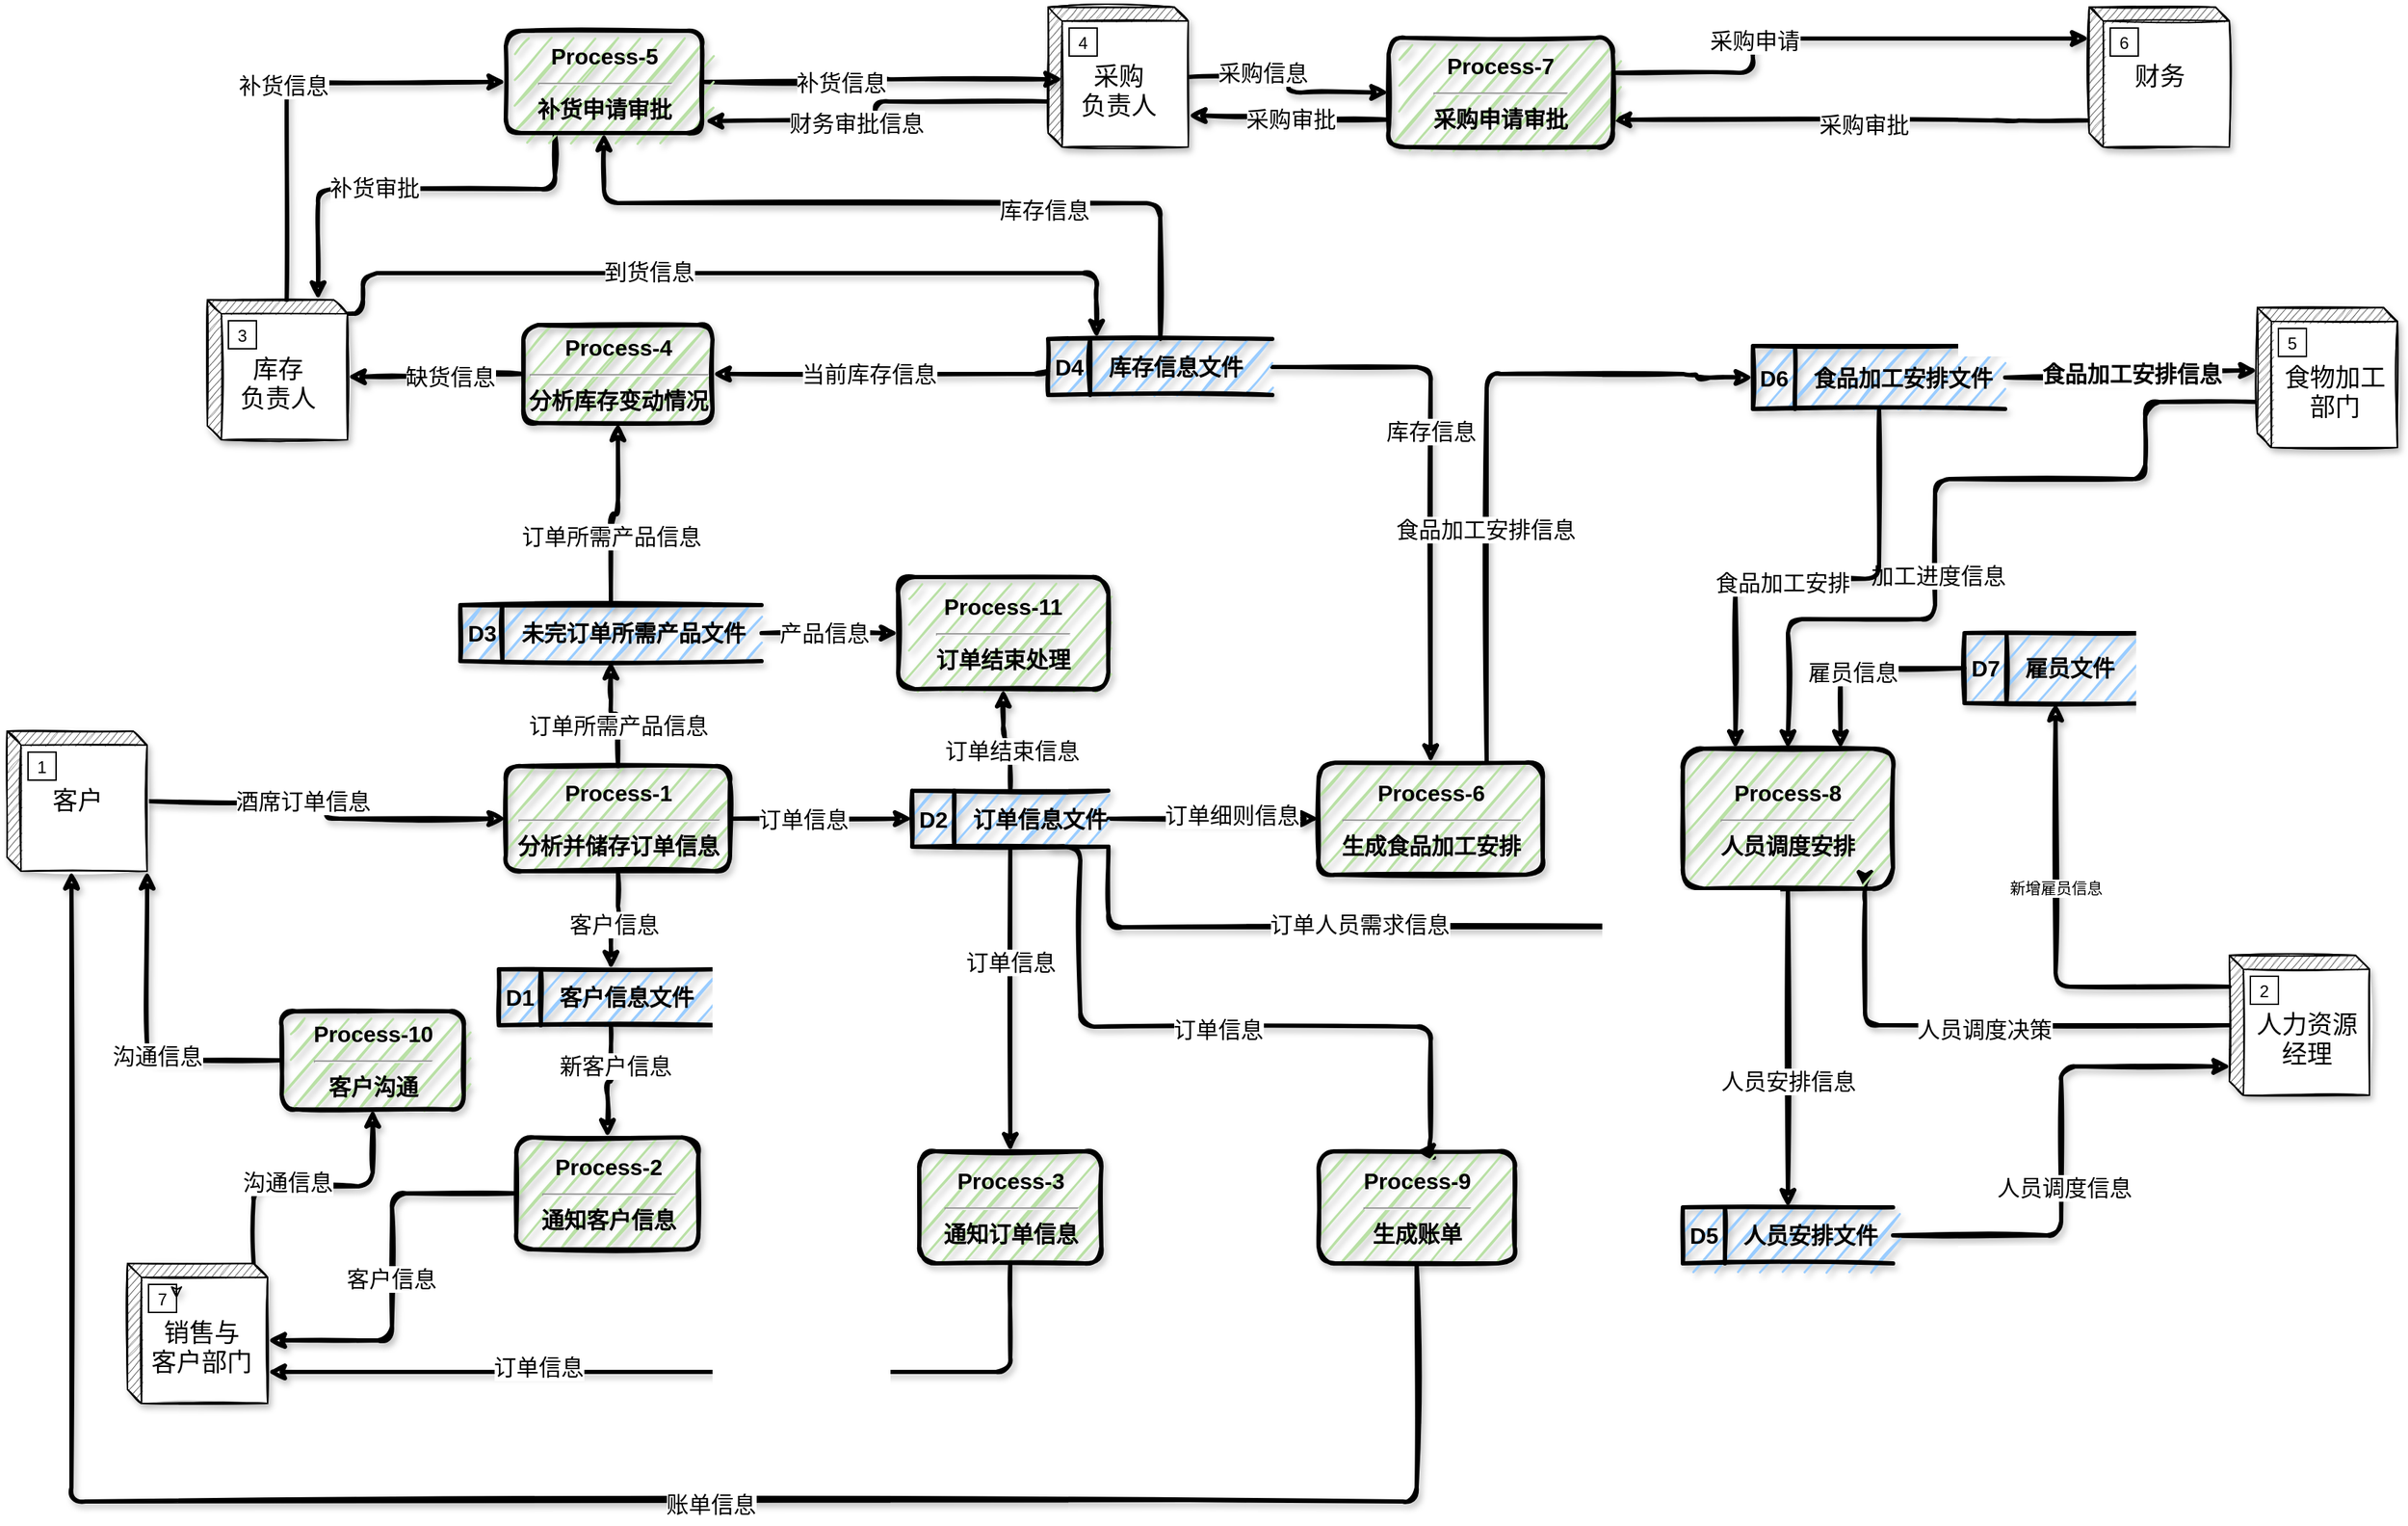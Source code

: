 <mxfile version="14.5.8" type="github">
  <diagram id="C5RBs43oDa-KdzZeNtuy" name="Page-1">
    <mxGraphModel dx="2241" dy="1952" grid="1" gridSize="10" guides="1" tooltips="1" connect="1" arrows="1" fold="1" page="1" pageScale="1" pageWidth="827" pageHeight="1169" math="0" shadow="0">
      <root>
        <mxCell id="WIyWlLk6GJQsqaUBKTNV-0" />
        <mxCell id="WIyWlLk6GJQsqaUBKTNV-1" parent="WIyWlLk6GJQsqaUBKTNV-0" />
        <mxCell id="mS8Wi9VP1vNNWBXcDTI1-18" style="edgeStyle=orthogonalEdgeStyle;rounded=1;orthogonalLoop=1;jettySize=auto;html=1;entryX=0;entryY=0.5;entryDx=0;entryDy=0;sketch=1;shadow=1;strokeWidth=3;" parent="WIyWlLk6GJQsqaUBKTNV-1" source="mS8Wi9VP1vNNWBXcDTI1-2" target="mS8Wi9VP1vNNWBXcDTI1-17" edge="1">
          <mxGeometry relative="1" as="geometry" />
        </mxCell>
        <mxCell id="mS8Wi9VP1vNNWBXcDTI1-19" value="&lt;font style=&quot;font-size: 16px&quot;&gt;酒席订单信息&lt;/font&gt;" style="edgeLabel;html=1;align=center;verticalAlign=middle;resizable=0;points=[];" parent="mS8Wi9VP1vNNWBXcDTI1-18" vertex="1" connectable="0">
          <mxGeometry x="-0.26" y="-1" relative="1" as="geometry">
            <mxPoint x="11" y="-1" as="offset" />
          </mxGeometry>
        </mxCell>
        <mxCell id="mS8Wi9VP1vNNWBXcDTI1-2" value="&lt;p&gt;&lt;span style=&quot;font-size: 18px ; font-family: &amp;#34;comic sans ms&amp;#34;&quot;&gt;客户&lt;/span&gt;&lt;br&gt;&lt;/p&gt;" style="html=1;dashed=0;whitespace=wrap;shape=mxgraph.dfd.externalEntity;sketch=1;shadow=1;" parent="WIyWlLk6GJQsqaUBKTNV-1" vertex="1">
          <mxGeometry x="-156" y="30" width="100" height="100" as="geometry" />
        </mxCell>
        <mxCell id="mS8Wi9VP1vNNWBXcDTI1-3" value="1" style="autosize=1;part=1;resizable=0;strokeColor=inherit;fillColor=inherit;gradientColor=inherit;" parent="mS8Wi9VP1vNNWBXcDTI1-2" vertex="1">
          <mxGeometry width="20" height="20" relative="1" as="geometry">
            <mxPoint x="15" y="15" as="offset" />
          </mxGeometry>
        </mxCell>
        <mxCell id="mS8Wi9VP1vNNWBXcDTI1-56" style="edgeStyle=orthogonalEdgeStyle;sketch=1;orthogonalLoop=1;jettySize=auto;html=1;entryX=0;entryY=0.5;entryDx=0;entryDy=0;shadow=1;strokeWidth=3;exitX=0.566;exitY=0.006;exitDx=0;exitDy=0;exitPerimeter=0;" parent="WIyWlLk6GJQsqaUBKTNV-1" source="mS8Wi9VP1vNNWBXcDTI1-4" target="mS8Wi9VP1vNNWBXcDTI1-55" edge="1">
          <mxGeometry relative="1" as="geometry" />
        </mxCell>
        <mxCell id="mS8Wi9VP1vNNWBXcDTI1-57" value="&lt;font style=&quot;font-size: 16px&quot;&gt;补货信息&lt;/font&gt;" style="edgeLabel;html=1;align=center;verticalAlign=middle;resizable=0;points=[];" parent="mS8Wi9VP1vNNWBXcDTI1-56" vertex="1" connectable="0">
          <mxGeometry x="-0.014" y="3" relative="1" as="geometry">
            <mxPoint as="offset" />
          </mxGeometry>
        </mxCell>
        <mxCell id="isjdMUyRD_bba-vVG2om-22" style="edgeStyle=orthogonalEdgeStyle;sketch=1;orthogonalLoop=1;jettySize=auto;html=1;exitX=0;exitY=0;exitDx=100;exitDy=10;exitPerimeter=0;entryX=0.216;entryY=-0.016;entryDx=0;entryDy=0;entryPerimeter=0;shadow=1;strokeWidth=3;" edge="1" parent="WIyWlLk6GJQsqaUBKTNV-1" source="mS8Wi9VP1vNNWBXcDTI1-4" target="mS8Wi9VP1vNNWBXcDTI1-48">
          <mxGeometry relative="1" as="geometry">
            <Array as="points">
              <mxPoint x="98" y="-297" />
              <mxPoint x="622" y="-297" />
            </Array>
          </mxGeometry>
        </mxCell>
        <mxCell id="isjdMUyRD_bba-vVG2om-23" value="&lt;font style=&quot;font-size: 16px&quot;&gt;到货信息&lt;/font&gt;" style="edgeLabel;html=1;align=center;verticalAlign=middle;resizable=0;points=[];" vertex="1" connectable="0" parent="isjdMUyRD_bba-vVG2om-22">
          <mxGeometry x="-0.202" y="1" relative="1" as="geometry">
            <mxPoint as="offset" />
          </mxGeometry>
        </mxCell>
        <mxCell id="mS8Wi9VP1vNNWBXcDTI1-4" value="&lt;font style=&quot;font-size: 18px&quot;&gt;&lt;br&gt;库存&lt;br&gt;负责人&lt;/font&gt;" style="html=1;dashed=0;whitespace=wrap;shape=mxgraph.dfd.externalEntity;sketch=1;shadow=1;" parent="WIyWlLk6GJQsqaUBKTNV-1" vertex="1">
          <mxGeometry x="-13" y="-278" width="100" height="100" as="geometry" />
        </mxCell>
        <mxCell id="mS8Wi9VP1vNNWBXcDTI1-5" value="3" style="autosize=1;part=1;resizable=0;strokeColor=inherit;fillColor=inherit;gradientColor=inherit;" parent="mS8Wi9VP1vNNWBXcDTI1-4" vertex="1">
          <mxGeometry width="20" height="20" relative="1" as="geometry">
            <mxPoint x="15" y="15" as="offset" />
          </mxGeometry>
        </mxCell>
        <mxCell id="isjdMUyRD_bba-vVG2om-8" style="edgeStyle=orthogonalEdgeStyle;sketch=1;orthogonalLoop=1;jettySize=auto;html=1;shadow=1;strokeWidth=3;" edge="1" parent="WIyWlLk6GJQsqaUBKTNV-1" source="mS8Wi9VP1vNNWBXcDTI1-6" target="isjdMUyRD_bba-vVG2om-7">
          <mxGeometry relative="1" as="geometry" />
        </mxCell>
        <mxCell id="isjdMUyRD_bba-vVG2om-9" value="&lt;font style=&quot;font-size: 16px&quot;&gt;采购信息&lt;/font&gt;" style="edgeLabel;html=1;align=center;verticalAlign=middle;resizable=0;points=[];" vertex="1" connectable="0" parent="isjdMUyRD_bba-vVG2om-8">
          <mxGeometry x="-0.318" y="3" relative="1" as="geometry">
            <mxPoint as="offset" />
          </mxGeometry>
        </mxCell>
        <mxCell id="isjdMUyRD_bba-vVG2om-16" style="edgeStyle=orthogonalEdgeStyle;sketch=1;orthogonalLoop=1;jettySize=auto;html=1;exitX=0;exitY=0;exitDx=0;exitDy=67.5;exitPerimeter=0;entryX=1.015;entryY=0.882;entryDx=0;entryDy=0;entryPerimeter=0;shadow=1;strokeWidth=3;" edge="1" parent="WIyWlLk6GJQsqaUBKTNV-1" source="mS8Wi9VP1vNNWBXcDTI1-6" target="mS8Wi9VP1vNNWBXcDTI1-55">
          <mxGeometry relative="1" as="geometry" />
        </mxCell>
        <mxCell id="isjdMUyRD_bba-vVG2om-17" value="&lt;font style=&quot;font-size: 16px&quot;&gt;财务审批信息&lt;/font&gt;" style="edgeLabel;html=1;align=center;verticalAlign=middle;resizable=0;points=[];" vertex="1" connectable="0" parent="isjdMUyRD_bba-vVG2om-16">
          <mxGeometry x="0.336" y="1" relative="1" as="geometry">
            <mxPoint x="21.94" as="offset" />
          </mxGeometry>
        </mxCell>
        <mxCell id="mS8Wi9VP1vNNWBXcDTI1-6" value="&lt;font style=&quot;font-size: 18px&quot;&gt;&lt;br&gt;采购&lt;br&gt;负责人&lt;/font&gt;" style="html=1;dashed=0;whitespace=wrap;shape=mxgraph.dfd.externalEntity;sketch=1;shadow=1;" parent="WIyWlLk6GJQsqaUBKTNV-1" vertex="1">
          <mxGeometry x="587" y="-487" width="100" height="100" as="geometry" />
        </mxCell>
        <mxCell id="mS8Wi9VP1vNNWBXcDTI1-7" value="4" style="autosize=1;part=1;resizable=0;strokeColor=inherit;fillColor=inherit;gradientColor=inherit;" parent="mS8Wi9VP1vNNWBXcDTI1-6" vertex="1">
          <mxGeometry width="20" height="20" relative="1" as="geometry">
            <mxPoint x="15" y="15" as="offset" />
          </mxGeometry>
        </mxCell>
        <mxCell id="isjdMUyRD_bba-vVG2om-62" style="edgeStyle=orthogonalEdgeStyle;sketch=1;orthogonalLoop=1;jettySize=auto;html=1;exitX=0;exitY=0;exitDx=0;exitDy=67.5;exitPerimeter=0;shadow=1;strokeWidth=3;entryX=0.5;entryY=0;entryDx=0;entryDy=0;" edge="1" parent="WIyWlLk6GJQsqaUBKTNV-1" source="mS8Wi9VP1vNNWBXcDTI1-8" target="isjdMUyRD_bba-vVG2om-25">
          <mxGeometry relative="1" as="geometry">
            <mxPoint x="1360" y="-140" as="targetPoint" />
            <Array as="points">
              <mxPoint x="1370" y="-205" />
              <mxPoint x="1370" y="-150" />
              <mxPoint x="1220" y="-150" />
              <mxPoint x="1220" y="-50" />
              <mxPoint x="1115" y="-50" />
            </Array>
          </mxGeometry>
        </mxCell>
        <mxCell id="isjdMUyRD_bba-vVG2om-63" value="&lt;font style=&quot;font-size: 16px&quot;&gt;加工进度信息&lt;/font&gt;" style="edgeLabel;html=1;align=center;verticalAlign=middle;resizable=0;points=[];" vertex="1" connectable="0" parent="isjdMUyRD_bba-vVG2om-62">
          <mxGeometry x="0.219" y="2" relative="1" as="geometry">
            <mxPoint y="-1" as="offset" />
          </mxGeometry>
        </mxCell>
        <mxCell id="mS8Wi9VP1vNNWBXcDTI1-8" value="&lt;font style=&quot;font-size: 18px&quot;&gt;&lt;br&gt;&amp;nbsp; 食物加工&lt;br&gt;&amp;nbsp; 部门&lt;/font&gt;" style="html=1;dashed=0;whitespace=wrap;shape=mxgraph.dfd.externalEntity;sketch=1;shadow=1;" parent="WIyWlLk6GJQsqaUBKTNV-1" vertex="1">
          <mxGeometry x="1450" y="-272.5" width="100" height="100" as="geometry" />
        </mxCell>
        <mxCell id="mS8Wi9VP1vNNWBXcDTI1-9" value="5" style="autosize=1;part=1;resizable=0;strokeColor=inherit;fillColor=inherit;gradientColor=inherit;" parent="mS8Wi9VP1vNNWBXcDTI1-8" vertex="1">
          <mxGeometry width="20" height="20" relative="1" as="geometry">
            <mxPoint x="15" y="15" as="offset" />
          </mxGeometry>
        </mxCell>
        <mxCell id="isjdMUyRD_bba-vVG2om-12" style="edgeStyle=orthogonalEdgeStyle;sketch=1;orthogonalLoop=1;jettySize=auto;html=1;entryX=1;entryY=0.75;entryDx=0;entryDy=0;shadow=1;strokeWidth=3;" edge="1" parent="WIyWlLk6GJQsqaUBKTNV-1" source="mS8Wi9VP1vNNWBXcDTI1-10" target="isjdMUyRD_bba-vVG2om-7">
          <mxGeometry relative="1" as="geometry">
            <Array as="points">
              <mxPoint x="1270" y="-406" />
              <mxPoint x="1270" y="-406" />
            </Array>
          </mxGeometry>
        </mxCell>
        <mxCell id="isjdMUyRD_bba-vVG2om-15" value="&lt;font style=&quot;font-size: 16px&quot;&gt;采购审批&lt;/font&gt;" style="edgeLabel;html=1;align=center;verticalAlign=middle;resizable=0;points=[];" vertex="1" connectable="0" parent="isjdMUyRD_bba-vVG2om-12">
          <mxGeometry x="-0.053" y="3" relative="1" as="geometry">
            <mxPoint as="offset" />
          </mxGeometry>
        </mxCell>
        <mxCell id="mS8Wi9VP1vNNWBXcDTI1-10" value="&lt;font style=&quot;font-size: 18px&quot;&gt;财务&lt;/font&gt;" style="html=1;dashed=0;whitespace=wrap;shape=mxgraph.dfd.externalEntity;fontSize=14;shadow=1;sketch=1;" parent="WIyWlLk6GJQsqaUBKTNV-1" vertex="1">
          <mxGeometry x="1330" y="-487" width="100" height="100" as="geometry" />
        </mxCell>
        <mxCell id="mS8Wi9VP1vNNWBXcDTI1-11" value="6" style="autosize=1;part=1;resizable=0;strokeColor=inherit;fillColor=inherit;gradientColor=inherit;" parent="mS8Wi9VP1vNNWBXcDTI1-10" vertex="1">
          <mxGeometry width="20" height="20" relative="1" as="geometry">
            <mxPoint x="15" y="15" as="offset" />
          </mxGeometry>
        </mxCell>
        <mxCell id="isjdMUyRD_bba-vVG2om-30" style="edgeStyle=orthogonalEdgeStyle;sketch=1;orthogonalLoop=1;jettySize=auto;html=1;shadow=1;strokeWidth=3;" edge="1" parent="WIyWlLk6GJQsqaUBKTNV-1" source="mS8Wi9VP1vNNWBXcDTI1-12">
          <mxGeometry relative="1" as="geometry">
            <mxPoint x="1170" y="143" as="targetPoint" />
            <Array as="points">
              <mxPoint x="1170" y="240" />
              <mxPoint x="1170" y="142" />
            </Array>
          </mxGeometry>
        </mxCell>
        <mxCell id="isjdMUyRD_bba-vVG2om-31" value="&lt;font style=&quot;font-size: 16px&quot;&gt;人员调度决策&lt;/font&gt;" style="edgeLabel;html=1;align=center;verticalAlign=middle;resizable=0;points=[];" vertex="1" connectable="0" parent="isjdMUyRD_bba-vVG2om-30">
          <mxGeometry x="-0.017" y="3" relative="1" as="geometry">
            <mxPoint x="1" as="offset" />
          </mxGeometry>
        </mxCell>
        <mxCell id="isjdMUyRD_bba-vVG2om-48" style="edgeStyle=orthogonalEdgeStyle;sketch=1;orthogonalLoop=1;jettySize=auto;html=1;exitX=0;exitY=0;exitDx=0;exitDy=22.5;exitPerimeter=0;entryX=0.5;entryY=1;entryDx=0;entryDy=0;shadow=1;strokeWidth=3;" edge="1" parent="WIyWlLk6GJQsqaUBKTNV-1" source="mS8Wi9VP1vNNWBXcDTI1-12" target="isjdMUyRD_bba-vVG2om-43">
          <mxGeometry relative="1" as="geometry" />
        </mxCell>
        <mxCell id="isjdMUyRD_bba-vVG2om-49" value="新增雇员信息" style="edgeLabel;html=1;align=center;verticalAlign=middle;resizable=0;points=[];" vertex="1" connectable="0" parent="isjdMUyRD_bba-vVG2om-48">
          <mxGeometry x="0.191" relative="1" as="geometry">
            <mxPoint as="offset" />
          </mxGeometry>
        </mxCell>
        <mxCell id="mS8Wi9VP1vNNWBXcDTI1-12" value="&lt;font style=&quot;font-size: 18px&quot;&gt;&lt;br&gt;&amp;nbsp; 人力资源&lt;br&gt;&amp;nbsp; 经理&lt;/font&gt;" style="html=1;dashed=0;whitespace=wrap;shape=mxgraph.dfd.externalEntity;sketch=1;shadow=1;" parent="WIyWlLk6GJQsqaUBKTNV-1" vertex="1">
          <mxGeometry x="1430" y="190" width="100" height="100" as="geometry" />
        </mxCell>
        <mxCell id="mS8Wi9VP1vNNWBXcDTI1-13" value="2" style="autosize=1;part=1;resizable=0;strokeColor=inherit;fillColor=inherit;gradientColor=inherit;" parent="mS8Wi9VP1vNNWBXcDTI1-12" vertex="1">
          <mxGeometry width="20" height="20" relative="1" as="geometry">
            <mxPoint x="15" y="15" as="offset" />
          </mxGeometry>
        </mxCell>
        <mxCell id="isjdMUyRD_bba-vVG2om-56" style="edgeStyle=orthogonalEdgeStyle;sketch=1;orthogonalLoop=1;jettySize=auto;html=1;entryX=0.5;entryY=1;entryDx=0;entryDy=0;shadow=1;strokeWidth=3;exitX=0;exitY=0;exitDx=90;exitDy=0;exitPerimeter=0;" edge="1" parent="WIyWlLk6GJQsqaUBKTNV-1" source="mS8Wi9VP1vNNWBXcDTI1-14" target="isjdMUyRD_bba-vVG2om-55">
          <mxGeometry relative="1" as="geometry" />
        </mxCell>
        <mxCell id="isjdMUyRD_bba-vVG2om-58" value="&lt;font style=&quot;font-size: 16px&quot;&gt;沟通信息&lt;/font&gt;" style="edgeLabel;html=1;align=center;verticalAlign=middle;resizable=0;points=[];" vertex="1" connectable="0" parent="isjdMUyRD_bba-vVG2om-56">
          <mxGeometry x="-0.186" y="3" relative="1" as="geometry">
            <mxPoint x="-1" as="offset" />
          </mxGeometry>
        </mxCell>
        <mxCell id="mS8Wi9VP1vNNWBXcDTI1-14" value="&lt;font style=&quot;font-size: 18px&quot;&gt;&lt;br&gt;&amp;nbsp;销售与&lt;br&gt;&amp;nbsp;客户部门&lt;/font&gt;" style="html=1;dashed=0;whitespace=wrap;shape=mxgraph.dfd.externalEntity;shadow=1;sketch=1;fontSize=14;" parent="WIyWlLk6GJQsqaUBKTNV-1" vertex="1">
          <mxGeometry x="-70" y="410" width="100" height="100" as="geometry" />
        </mxCell>
        <mxCell id="mS8Wi9VP1vNNWBXcDTI1-15" value="7" style="autosize=1;part=1;resizable=0;strokeColor=inherit;fillColor=inherit;gradientColor=inherit;" parent="mS8Wi9VP1vNNWBXcDTI1-14" vertex="1">
          <mxGeometry width="20" height="20" relative="1" as="geometry">
            <mxPoint x="15" y="15" as="offset" />
          </mxGeometry>
        </mxCell>
        <mxCell id="mS8Wi9VP1vNNWBXcDTI1-16" style="edgeStyle=orthogonalEdgeStyle;rounded=0;sketch=1;orthogonalLoop=1;jettySize=auto;html=1;exitX=1;exitY=0.25;exitDx=0;exitDy=0;entryX=1;entryY=0.5;entryDx=0;entryDy=0;shadow=1;fontSize=14;" parent="mS8Wi9VP1vNNWBXcDTI1-14" source="mS8Wi9VP1vNNWBXcDTI1-15" target="mS8Wi9VP1vNNWBXcDTI1-15" edge="1">
          <mxGeometry relative="1" as="geometry" />
        </mxCell>
        <mxCell id="mS8Wi9VP1vNNWBXcDTI1-22" style="edgeStyle=orthogonalEdgeStyle;sketch=1;orthogonalLoop=1;jettySize=auto;html=1;shadow=1;strokeWidth=3;" parent="WIyWlLk6GJQsqaUBKTNV-1" source="mS8Wi9VP1vNNWBXcDTI1-17" target="mS8Wi9VP1vNNWBXcDTI1-21" edge="1">
          <mxGeometry relative="1" as="geometry" />
        </mxCell>
        <mxCell id="mS8Wi9VP1vNNWBXcDTI1-23" value="&lt;font style=&quot;font-size: 16px&quot;&gt;订单信息&lt;/font&gt;" style="edgeLabel;html=1;align=center;verticalAlign=middle;resizable=0;points=[];" parent="mS8Wi9VP1vNNWBXcDTI1-22" vertex="1" connectable="0">
          <mxGeometry x="-0.21" relative="1" as="geometry">
            <mxPoint as="offset" />
          </mxGeometry>
        </mxCell>
        <mxCell id="mS8Wi9VP1vNNWBXcDTI1-25" style="edgeStyle=orthogonalEdgeStyle;sketch=1;orthogonalLoop=1;jettySize=auto;html=1;shadow=1;strokeWidth=3;" parent="WIyWlLk6GJQsqaUBKTNV-1" source="mS8Wi9VP1vNNWBXcDTI1-17" target="mS8Wi9VP1vNNWBXcDTI1-24" edge="1">
          <mxGeometry relative="1" as="geometry" />
        </mxCell>
        <mxCell id="mS8Wi9VP1vNNWBXcDTI1-26" value="&lt;font style=&quot;font-size: 16px&quot;&gt;客户信息&lt;/font&gt;" style="edgeLabel;html=1;align=center;verticalAlign=middle;resizable=0;points=[];" parent="mS8Wi9VP1vNNWBXcDTI1-25" vertex="1" connectable="0">
          <mxGeometry x="0.133" y="2" relative="1" as="geometry">
            <mxPoint as="offset" />
          </mxGeometry>
        </mxCell>
        <mxCell id="mS8Wi9VP1vNNWBXcDTI1-43" style="edgeStyle=orthogonalEdgeStyle;sketch=1;orthogonalLoop=1;jettySize=auto;html=1;shadow=1;strokeWidth=3;" parent="WIyWlLk6GJQsqaUBKTNV-1" source="mS8Wi9VP1vNNWBXcDTI1-17" target="mS8Wi9VP1vNNWBXcDTI1-41" edge="1">
          <mxGeometry relative="1" as="geometry" />
        </mxCell>
        <mxCell id="mS8Wi9VP1vNNWBXcDTI1-44" value="&lt;font style=&quot;font-size: 16px&quot;&gt;订单所需产品信息&lt;/font&gt;" style="edgeLabel;html=1;align=center;verticalAlign=middle;resizable=0;points=[];" parent="mS8Wi9VP1vNNWBXcDTI1-43" vertex="1" connectable="0">
          <mxGeometry x="-0.277" relative="1" as="geometry">
            <mxPoint as="offset" />
          </mxGeometry>
        </mxCell>
        <mxCell id="mS8Wi9VP1vNNWBXcDTI1-17" value="&lt;div style=&quot;font-size: 16px&quot;&gt;&lt;b&gt;&lt;font style=&quot;font-size: 16px&quot;&gt;Process-1&lt;/font&gt;&lt;/b&gt;&lt;/div&gt;&lt;hr style=&quot;font-size: 16px&quot;&gt;&lt;b style=&quot;font-size: 16px&quot;&gt;&lt;font style=&quot;font-size: 16px&quot;&gt;分析并储存订单信息&lt;/font&gt;&lt;/b&gt;" style="html=1;dashed=0;whitespace=wrap;rounded=1;shadow=1;sketch=1;strokeColor=#000000;strokeWidth=3;fillColor=#B9E0A5;overflow=visible;" parent="WIyWlLk6GJQsqaUBKTNV-1" vertex="1">
          <mxGeometry x="200" y="55" width="160" height="75" as="geometry" />
        </mxCell>
        <mxCell id="mS8Wi9VP1vNNWBXcDTI1-35" style="edgeStyle=orthogonalEdgeStyle;sketch=1;orthogonalLoop=1;jettySize=auto;html=1;entryX=0.5;entryY=0;entryDx=0;entryDy=0;shadow=1;strokeWidth=3;" parent="WIyWlLk6GJQsqaUBKTNV-1" source="mS8Wi9VP1vNNWBXcDTI1-21" target="mS8Wi9VP1vNNWBXcDTI1-34" edge="1">
          <mxGeometry relative="1" as="geometry" />
        </mxCell>
        <mxCell id="mS8Wi9VP1vNNWBXcDTI1-36" value="&lt;font style=&quot;font-size: 16px&quot;&gt;订单信息&lt;/font&gt;" style="edgeLabel;html=1;align=center;verticalAlign=middle;resizable=0;points=[];" parent="mS8Wi9VP1vNNWBXcDTI1-35" vertex="1" connectable="0">
          <mxGeometry x="-0.242" relative="1" as="geometry">
            <mxPoint as="offset" />
          </mxGeometry>
        </mxCell>
        <mxCell id="mS8Wi9VP1vNNWBXcDTI1-61" style="edgeStyle=orthogonalEdgeStyle;sketch=1;orthogonalLoop=1;jettySize=auto;html=1;entryX=0;entryY=0.5;entryDx=0;entryDy=0;shadow=1;strokeWidth=3;exitX=1;exitY=0.5;exitDx=0;exitDy=0;" parent="WIyWlLk6GJQsqaUBKTNV-1" source="mS8Wi9VP1vNNWBXcDTI1-21" target="mS8Wi9VP1vNNWBXcDTI1-58" edge="1">
          <mxGeometry relative="1" as="geometry" />
        </mxCell>
        <mxCell id="mS8Wi9VP1vNNWBXcDTI1-62" value="&lt;font style=&quot;font-size: 16px&quot;&gt;订单细则信息&lt;/font&gt;" style="edgeLabel;html=1;align=center;verticalAlign=middle;resizable=0;points=[];" parent="mS8Wi9VP1vNNWBXcDTI1-61" vertex="1" connectable="0">
          <mxGeometry x="0.172" y="3" relative="1" as="geometry">
            <mxPoint as="offset" />
          </mxGeometry>
        </mxCell>
        <mxCell id="isjdMUyRD_bba-vVG2om-26" style="edgeStyle=orthogonalEdgeStyle;sketch=1;orthogonalLoop=1;jettySize=auto;html=1;exitX=1;exitY=1;exitDx=0;exitDy=0;entryX=0.25;entryY=1;entryDx=0;entryDy=0;shadow=1;strokeWidth=3;" edge="1" parent="WIyWlLk6GJQsqaUBKTNV-1" source="mS8Wi9VP1vNNWBXcDTI1-21" target="isjdMUyRD_bba-vVG2om-25">
          <mxGeometry relative="1" as="geometry">
            <Array as="points">
              <mxPoint x="630" y="170" />
              <mxPoint x="1078" y="170" />
            </Array>
          </mxGeometry>
        </mxCell>
        <mxCell id="isjdMUyRD_bba-vVG2om-27" value="&lt;font style=&quot;font-size: 16px&quot;&gt;订单人员需求信息&lt;/font&gt;" style="edgeLabel;html=1;align=center;verticalAlign=middle;resizable=0;points=[];" vertex="1" connectable="0" parent="isjdMUyRD_bba-vVG2om-26">
          <mxGeometry x="-0.112" y="2" relative="1" as="geometry">
            <mxPoint as="offset" />
          </mxGeometry>
        </mxCell>
        <mxCell id="isjdMUyRD_bba-vVG2om-29" style="edgeStyle=orthogonalEdgeStyle;sketch=1;orthogonalLoop=1;jettySize=auto;html=1;shadow=1;strokeWidth=3;" edge="1" parent="WIyWlLk6GJQsqaUBKTNV-1" source="mS8Wi9VP1vNNWBXcDTI1-21" target="isjdMUyRD_bba-vVG2om-28">
          <mxGeometry relative="1" as="geometry" />
        </mxCell>
        <mxCell id="isjdMUyRD_bba-vVG2om-60" value="&lt;font style=&quot;font-size: 16px&quot;&gt;订单结束信息&lt;/font&gt;" style="edgeLabel;html=1;align=center;verticalAlign=middle;resizable=0;points=[];" vertex="1" connectable="0" parent="isjdMUyRD_bba-vVG2om-29">
          <mxGeometry x="-0.261" y="-1" relative="1" as="geometry">
            <mxPoint as="offset" />
          </mxGeometry>
        </mxCell>
        <mxCell id="isjdMUyRD_bba-vVG2om-50" style="edgeStyle=orthogonalEdgeStyle;sketch=1;orthogonalLoop=1;jettySize=auto;html=1;exitX=0.702;exitY=0.996;exitDx=0;exitDy=0;shadow=1;strokeWidth=3;entryX=0.5;entryY=0;entryDx=0;entryDy=0;exitPerimeter=0;" edge="1" parent="WIyWlLk6GJQsqaUBKTNV-1" source="mS8Wi9VP1vNNWBXcDTI1-21" target="isjdMUyRD_bba-vVG2om-51">
          <mxGeometry relative="1" as="geometry">
            <mxPoint x="850" y="350" as="targetPoint" />
            <Array as="points">
              <mxPoint x="610" y="112" />
              <mxPoint x="610" y="241" />
              <mxPoint x="860" y="241" />
              <mxPoint x="860" y="330" />
            </Array>
          </mxGeometry>
        </mxCell>
        <mxCell id="isjdMUyRD_bba-vVG2om-52" value="&lt;font style=&quot;font-size: 16px&quot;&gt;订单信息&lt;/font&gt;" style="edgeLabel;html=1;align=center;verticalAlign=middle;resizable=0;points=[];" vertex="1" connectable="0" parent="isjdMUyRD_bba-vVG2om-50">
          <mxGeometry x="-0.003" y="-2" relative="1" as="geometry">
            <mxPoint x="-1" as="offset" />
          </mxGeometry>
        </mxCell>
        <mxCell id="mS8Wi9VP1vNNWBXcDTI1-21" value="&lt;font size=&quot;1&quot;&gt;&lt;b style=&quot;font-size: 16px&quot;&gt;D2&amp;nbsp; &amp;nbsp; 订单信息文件&lt;/b&gt;&lt;/font&gt;" style="html=1;dashed=0;whitespace=wrap;shape=mxgraph.dfd.dataStoreID;align=left;spacingLeft=3;points=[[0,0],[0.5,0],[1,0],[0,0.5],[1,0.5],[0,1],[0.5,1],[1,1]];rounded=1;shadow=1;sketch=1;strokeWidth=3;fillColor=#99CCFF;" parent="WIyWlLk6GJQsqaUBKTNV-1" vertex="1">
          <mxGeometry x="490" y="72.5" width="140" height="40" as="geometry" />
        </mxCell>
        <mxCell id="mS8Wi9VP1vNNWBXcDTI1-28" style="edgeStyle=orthogonalEdgeStyle;sketch=1;orthogonalLoop=1;jettySize=auto;html=1;entryX=0.5;entryY=0;entryDx=0;entryDy=0;shadow=1;strokeWidth=3;" parent="WIyWlLk6GJQsqaUBKTNV-1" source="mS8Wi9VP1vNNWBXcDTI1-24" target="mS8Wi9VP1vNNWBXcDTI1-27" edge="1">
          <mxGeometry relative="1" as="geometry" />
        </mxCell>
        <mxCell id="mS8Wi9VP1vNNWBXcDTI1-29" value="&lt;font style=&quot;font-size: 16px&quot;&gt;新客户信息&lt;/font&gt;" style="edgeLabel;html=1;align=center;verticalAlign=middle;resizable=0;points=[];" parent="mS8Wi9VP1vNNWBXcDTI1-28" vertex="1" connectable="0">
          <mxGeometry x="-0.293" y="3" relative="1" as="geometry">
            <mxPoint as="offset" />
          </mxGeometry>
        </mxCell>
        <mxCell id="mS8Wi9VP1vNNWBXcDTI1-24" value="&lt;b&gt;&lt;font style=&quot;font-size: 16px&quot;&gt;D1&amp;nbsp; &amp;nbsp; 客户信息文件&lt;/font&gt;&lt;/b&gt;" style="html=1;dashed=0;whitespace=wrap;shape=mxgraph.dfd.dataStoreID;align=left;spacingLeft=3;points=[[0,0],[0.5,0],[1,0],[0,0.5],[1,0.5],[0,1],[0.5,1],[1,1]];rounded=1;shadow=1;sketch=1;strokeWidth=3;fillColor=#99CCFF;" parent="WIyWlLk6GJQsqaUBKTNV-1" vertex="1">
          <mxGeometry x="195" y="200" width="160" height="40" as="geometry" />
        </mxCell>
        <mxCell id="mS8Wi9VP1vNNWBXcDTI1-30" style="edgeStyle=orthogonalEdgeStyle;sketch=1;orthogonalLoop=1;jettySize=auto;html=1;entryX=0;entryY=0;entryDx=100;entryDy=55;entryPerimeter=0;shadow=1;strokeWidth=3;" parent="WIyWlLk6GJQsqaUBKTNV-1" source="mS8Wi9VP1vNNWBXcDTI1-27" target="mS8Wi9VP1vNNWBXcDTI1-14" edge="1">
          <mxGeometry relative="1" as="geometry" />
        </mxCell>
        <mxCell id="mS8Wi9VP1vNNWBXcDTI1-31" value="&lt;font style=&quot;font-size: 16px&quot;&gt;客户信息&lt;/font&gt;" style="edgeLabel;html=1;align=center;verticalAlign=middle;resizable=0;points=[];" parent="mS8Wi9VP1vNNWBXcDTI1-30" vertex="1" connectable="0">
          <mxGeometry x="0.31" y="-1" relative="1" as="geometry">
            <mxPoint y="-36" as="offset" />
          </mxGeometry>
        </mxCell>
        <mxCell id="mS8Wi9VP1vNNWBXcDTI1-27" value="&lt;b style=&quot;font-size: 16px&quot;&gt;&lt;font style=&quot;font-size: 16px&quot;&gt;Process-2&lt;/font&gt;&lt;/b&gt;&lt;hr style=&quot;font-size: 16px&quot;&gt;&lt;b style=&quot;font-size: 16px&quot;&gt;&lt;font style=&quot;font-size: 16px&quot;&gt;通知客户信息&lt;/font&gt;&lt;/b&gt;" style="html=1;dashed=0;whitespace=wrap;rounded=1;shadow=1;sketch=1;strokeWidth=3;fillColor=#B9E0A5;align=center;" parent="WIyWlLk6GJQsqaUBKTNV-1" vertex="1">
          <mxGeometry x="207.5" y="320" width="130" height="80" as="geometry" />
        </mxCell>
        <mxCell id="mS8Wi9VP1vNNWBXcDTI1-37" style="edgeStyle=orthogonalEdgeStyle;sketch=1;orthogonalLoop=1;jettySize=auto;html=1;entryX=0;entryY=0;entryDx=100;entryDy=77.5;entryPerimeter=0;shadow=1;strokeWidth=3;exitX=0.5;exitY=1;exitDx=0;exitDy=0;" parent="WIyWlLk6GJQsqaUBKTNV-1" source="mS8Wi9VP1vNNWBXcDTI1-34" target="mS8Wi9VP1vNNWBXcDTI1-14" edge="1">
          <mxGeometry relative="1" as="geometry">
            <Array as="points">
              <mxPoint x="560" y="488" />
            </Array>
          </mxGeometry>
        </mxCell>
        <mxCell id="mS8Wi9VP1vNNWBXcDTI1-38" value="&lt;font style=&quot;font-size: 16px&quot;&gt;订单信息&lt;/font&gt;" style="edgeLabel;html=1;align=center;verticalAlign=middle;resizable=0;points=[];" parent="mS8Wi9VP1vNNWBXcDTI1-37" vertex="1" connectable="0">
          <mxGeometry x="0.364" y="-4" relative="1" as="geometry">
            <mxPoint as="offset" />
          </mxGeometry>
        </mxCell>
        <mxCell id="mS8Wi9VP1vNNWBXcDTI1-34" value="&lt;div style=&quot;font-size: 16px&quot;&gt;&lt;b&gt;&lt;font style=&quot;font-size: 16px&quot;&gt;Process-3&lt;/font&gt;&lt;/b&gt;&lt;/div&gt;&lt;hr style=&quot;font-size: 16px&quot;&gt;&lt;b style=&quot;font-size: 16px&quot;&gt;&lt;font style=&quot;font-size: 16px&quot;&gt;通知订单信息&lt;/font&gt;&lt;/b&gt;" style="html=1;dashed=0;whitespace=wrap;rounded=1;shadow=1;sketch=1;strokeWidth=3;fillColor=#B9E0A5;align=center;" parent="WIyWlLk6GJQsqaUBKTNV-1" vertex="1">
          <mxGeometry x="495" y="330" width="130" height="80" as="geometry" />
        </mxCell>
        <mxCell id="mS8Wi9VP1vNNWBXcDTI1-46" style="edgeStyle=orthogonalEdgeStyle;sketch=1;orthogonalLoop=1;jettySize=auto;html=1;entryX=0.5;entryY=1;entryDx=0;entryDy=0;shadow=1;strokeWidth=3;" parent="WIyWlLk6GJQsqaUBKTNV-1" source="mS8Wi9VP1vNNWBXcDTI1-41" target="mS8Wi9VP1vNNWBXcDTI1-45" edge="1">
          <mxGeometry relative="1" as="geometry" />
        </mxCell>
        <mxCell id="mS8Wi9VP1vNNWBXcDTI1-54" value="&lt;font style=&quot;font-size: 16px&quot;&gt;订单所需产品信息&lt;/font&gt;" style="edgeLabel;html=1;align=center;verticalAlign=middle;resizable=0;points=[];" parent="mS8Wi9VP1vNNWBXcDTI1-46" vertex="1" connectable="0">
          <mxGeometry x="-0.272" relative="1" as="geometry">
            <mxPoint as="offset" />
          </mxGeometry>
        </mxCell>
        <mxCell id="isjdMUyRD_bba-vVG2om-42" style="edgeStyle=orthogonalEdgeStyle;sketch=1;orthogonalLoop=1;jettySize=auto;html=1;entryX=0;entryY=0.5;entryDx=0;entryDy=0;shadow=1;strokeWidth=3;" edge="1" parent="WIyWlLk6GJQsqaUBKTNV-1" source="mS8Wi9VP1vNNWBXcDTI1-41" target="isjdMUyRD_bba-vVG2om-28">
          <mxGeometry relative="1" as="geometry" />
        </mxCell>
        <mxCell id="isjdMUyRD_bba-vVG2om-61" value="&lt;font style=&quot;font-size: 16px&quot;&gt;产品信息&lt;/font&gt;" style="edgeLabel;html=1;align=center;verticalAlign=middle;resizable=0;points=[];" vertex="1" connectable="0" parent="isjdMUyRD_bba-vVG2om-42">
          <mxGeometry x="-0.349" y="-1" relative="1" as="geometry">
            <mxPoint x="12.5" y="-1" as="offset" />
          </mxGeometry>
        </mxCell>
        <mxCell id="mS8Wi9VP1vNNWBXcDTI1-41" value="&lt;b&gt;&lt;font style=&quot;font-size: 16px&quot;&gt;D3&amp;nbsp; &amp;nbsp; 未完订单所需产品文件&lt;/font&gt;&lt;/b&gt;" style="html=1;dashed=0;whitespace=wrap;shape=mxgraph.dfd.dataStoreID;align=left;spacingLeft=3;points=[[0,0],[0.5,0],[1,0],[0,0.5],[1,0.5],[0,1],[0.5,1],[1,1]];rounded=1;shadow=1;sketch=1;strokeWidth=3;fillColor=#99CCFF;" parent="WIyWlLk6GJQsqaUBKTNV-1" vertex="1">
          <mxGeometry x="167.5" y="-60" width="215" height="40" as="geometry" />
        </mxCell>
        <mxCell id="mS8Wi9VP1vNNWBXcDTI1-52" style="edgeStyle=orthogonalEdgeStyle;sketch=1;orthogonalLoop=1;jettySize=auto;html=1;entryX=0;entryY=0;entryDx=100;entryDy=55;entryPerimeter=0;shadow=1;strokeWidth=3;exitX=0;exitY=0.5;exitDx=0;exitDy=0;" parent="WIyWlLk6GJQsqaUBKTNV-1" source="mS8Wi9VP1vNNWBXcDTI1-45" target="mS8Wi9VP1vNNWBXcDTI1-4" edge="1">
          <mxGeometry relative="1" as="geometry">
            <mxPoint x="207.5" y="-192.0" as="sourcePoint" />
          </mxGeometry>
        </mxCell>
        <mxCell id="mS8Wi9VP1vNNWBXcDTI1-53" value="&lt;font style=&quot;font-size: 16px&quot;&gt;缺货信息&lt;/font&gt;" style="edgeLabel;html=1;align=center;verticalAlign=middle;resizable=0;points=[];" parent="mS8Wi9VP1vNNWBXcDTI1-52" vertex="1" connectable="0">
          <mxGeometry x="-0.172" y="2" relative="1" as="geometry">
            <mxPoint as="offset" />
          </mxGeometry>
        </mxCell>
        <mxCell id="mS8Wi9VP1vNNWBXcDTI1-45" value="&lt;b style=&quot;font-size: 16px&quot;&gt;&lt;font style=&quot;font-size: 16px&quot;&gt;Process-4&lt;/font&gt;&lt;/b&gt;&lt;hr style=&quot;font-size: 16px&quot;&gt;&lt;b style=&quot;font-size: 16px&quot;&gt;&lt;font style=&quot;font-size: 16px&quot;&gt;分析库存变动情况&lt;/font&gt;&lt;/b&gt;" style="html=1;dashed=0;whitespace=wrap;rounded=1;shadow=1;sketch=1;strokeWidth=3;fillColor=#B9E0A5;align=center;" parent="WIyWlLk6GJQsqaUBKTNV-1" vertex="1">
          <mxGeometry x="212.5" y="-260" width="135" height="70" as="geometry" />
        </mxCell>
        <mxCell id="mS8Wi9VP1vNNWBXcDTI1-49" style="edgeStyle=orthogonalEdgeStyle;sketch=1;orthogonalLoop=1;jettySize=auto;html=1;entryX=1;entryY=0.5;entryDx=0;entryDy=0;shadow=1;strokeWidth=3;exitX=0;exitY=0.5;exitDx=0;exitDy=0;" parent="WIyWlLk6GJQsqaUBKTNV-1" source="mS8Wi9VP1vNNWBXcDTI1-48" target="mS8Wi9VP1vNNWBXcDTI1-45" edge="1">
          <mxGeometry relative="1" as="geometry">
            <Array as="points">
              <mxPoint x="587" y="-225" />
            </Array>
            <mxPoint x="342.5" y="-192" as="targetPoint" />
          </mxGeometry>
        </mxCell>
        <mxCell id="mS8Wi9VP1vNNWBXcDTI1-50" value="&lt;font style=&quot;font-size: 16px&quot;&gt;当前库存信息&lt;/font&gt;" style="edgeLabel;html=1;align=center;verticalAlign=middle;resizable=0;points=[];" parent="mS8Wi9VP1vNNWBXcDTI1-49" vertex="1" connectable="0">
          <mxGeometry x="0.178" relative="1" as="geometry">
            <mxPoint x="11" as="offset" />
          </mxGeometry>
        </mxCell>
        <mxCell id="mS8Wi9VP1vNNWBXcDTI1-59" style="edgeStyle=orthogonalEdgeStyle;sketch=1;orthogonalLoop=1;jettySize=auto;html=1;entryX=0.5;entryY=0;entryDx=0;entryDy=0;shadow=1;strokeWidth=3;" parent="WIyWlLk6GJQsqaUBKTNV-1" source="mS8Wi9VP1vNNWBXcDTI1-48" target="mS8Wi9VP1vNNWBXcDTI1-58" edge="1">
          <mxGeometry relative="1" as="geometry" />
        </mxCell>
        <mxCell id="mS8Wi9VP1vNNWBXcDTI1-60" value="&lt;font style=&quot;font-size: 16px&quot;&gt;库存信息&lt;/font&gt;" style="edgeLabel;html=1;align=center;verticalAlign=middle;resizable=0;points=[];" parent="mS8Wi9VP1vNNWBXcDTI1-59" vertex="1" connectable="0">
          <mxGeometry x="-0.198" relative="1" as="geometry">
            <mxPoint as="offset" />
          </mxGeometry>
        </mxCell>
        <mxCell id="isjdMUyRD_bba-vVG2om-20" style="edgeStyle=orthogonalEdgeStyle;sketch=1;orthogonalLoop=1;jettySize=auto;html=1;entryX=0.5;entryY=1;entryDx=0;entryDy=0;shadow=1;strokeWidth=3;exitX=0.5;exitY=0;exitDx=0;exitDy=0;" edge="1" parent="WIyWlLk6GJQsqaUBKTNV-1" source="mS8Wi9VP1vNNWBXcDTI1-48" target="mS8Wi9VP1vNNWBXcDTI1-55">
          <mxGeometry relative="1" as="geometry">
            <Array as="points">
              <mxPoint x="667" y="-347" />
              <mxPoint x="270" y="-347" />
            </Array>
          </mxGeometry>
        </mxCell>
        <mxCell id="isjdMUyRD_bba-vVG2om-21" value="&lt;font style=&quot;font-size: 16px&quot;&gt;库存信息&lt;/font&gt;" style="edgeLabel;html=1;align=center;verticalAlign=middle;resizable=0;points=[];" vertex="1" connectable="0" parent="isjdMUyRD_bba-vVG2om-20">
          <mxGeometry x="-0.336" y="5" relative="1" as="geometry">
            <mxPoint as="offset" />
          </mxGeometry>
        </mxCell>
        <mxCell id="mS8Wi9VP1vNNWBXcDTI1-48" value="&lt;b&gt;&lt;font style=&quot;font-size: 16px&quot;&gt;D4&amp;nbsp; &amp;nbsp; 库存信息文件&lt;/font&gt;&lt;/b&gt;" style="html=1;dashed=0;whitespace=wrap;shape=mxgraph.dfd.dataStoreID;align=left;spacingLeft=3;points=[[0,0],[0.5,0],[1,0],[0,0.5],[1,0.5],[0,1],[0.5,1],[1,1]];rounded=1;shadow=1;sketch=1;strokeWidth=3;fillColor=#99CCFF;" parent="WIyWlLk6GJQsqaUBKTNV-1" vertex="1">
          <mxGeometry x="587" y="-250" width="160" height="40" as="geometry" />
        </mxCell>
        <mxCell id="isjdMUyRD_bba-vVG2om-2" style="edgeStyle=orthogonalEdgeStyle;sketch=1;orthogonalLoop=1;jettySize=auto;html=1;entryX=0.104;entryY=0.516;entryDx=0;entryDy=0;entryPerimeter=0;shadow=1;strokeWidth=3;" edge="1" parent="WIyWlLk6GJQsqaUBKTNV-1" source="mS8Wi9VP1vNNWBXcDTI1-55" target="mS8Wi9VP1vNNWBXcDTI1-6">
          <mxGeometry relative="1" as="geometry" />
        </mxCell>
        <mxCell id="isjdMUyRD_bba-vVG2om-4" value="&lt;font style=&quot;font-size: 16px&quot;&gt;补货信息&lt;/font&gt;" style="edgeLabel;html=1;align=center;verticalAlign=middle;resizable=0;points=[];" vertex="1" connectable="0" parent="isjdMUyRD_bba-vVG2om-2">
          <mxGeometry x="-0.235" relative="1" as="geometry">
            <mxPoint as="offset" />
          </mxGeometry>
        </mxCell>
        <mxCell id="isjdMUyRD_bba-vVG2om-18" style="edgeStyle=orthogonalEdgeStyle;sketch=1;orthogonalLoop=1;jettySize=auto;html=1;exitX=0.25;exitY=1;exitDx=0;exitDy=0;shadow=1;strokeWidth=3;" edge="1" parent="WIyWlLk6GJQsqaUBKTNV-1" source="mS8Wi9VP1vNNWBXcDTI1-55">
          <mxGeometry relative="1" as="geometry">
            <mxPoint x="66" y="-278" as="targetPoint" />
            <Array as="points">
              <mxPoint x="235" y="-357" />
              <mxPoint x="66" y="-357" />
            </Array>
          </mxGeometry>
        </mxCell>
        <mxCell id="isjdMUyRD_bba-vVG2om-19" value="&lt;font style=&quot;font-size: 16px&quot;&gt;补货审批&lt;/font&gt;" style="edgeLabel;html=1;align=center;verticalAlign=middle;resizable=0;points=[];" vertex="1" connectable="0" parent="isjdMUyRD_bba-vVG2om-18">
          <mxGeometry x="0.175" y="-1" relative="1" as="geometry">
            <mxPoint as="offset" />
          </mxGeometry>
        </mxCell>
        <mxCell id="mS8Wi9VP1vNNWBXcDTI1-55" value="&lt;font style=&quot;font-size: 16px&quot;&gt;&lt;b&gt;Process-5&lt;/b&gt;&lt;/font&gt;&lt;hr style=&quot;font-size: 16px&quot;&gt;&lt;font style=&quot;font-size: 16px&quot;&gt;&lt;b&gt;补货申请审批&lt;/b&gt;&lt;/font&gt;" style="html=1;dashed=0;whitespace=wrap;rounded=1;shadow=1;sketch=1;strokeWidth=3;align=center;fillColor=#B9E0A5;" parent="WIyWlLk6GJQsqaUBKTNV-1" vertex="1">
          <mxGeometry x="200" y="-470" width="140" height="73" as="geometry" />
        </mxCell>
        <mxCell id="isjdMUyRD_bba-vVG2om-37" style="edgeStyle=orthogonalEdgeStyle;sketch=1;orthogonalLoop=1;jettySize=auto;html=1;shadow=1;strokeWidth=3;exitX=0.75;exitY=0;exitDx=0;exitDy=0;entryX=0;entryY=0.5;entryDx=0;entryDy=0;" edge="1" parent="WIyWlLk6GJQsqaUBKTNV-1" source="mS8Wi9VP1vNNWBXcDTI1-58" target="isjdMUyRD_bba-vVG2om-39">
          <mxGeometry relative="1" as="geometry">
            <mxPoint x="1020" y="-250" as="targetPoint" />
            <Array as="points">
              <mxPoint x="900" y="-225" />
              <mxPoint x="1050" y="-225" />
              <mxPoint x="1050" y="-222" />
            </Array>
          </mxGeometry>
        </mxCell>
        <mxCell id="isjdMUyRD_bba-vVG2om-38" value="&lt;font style=&quot;font-size: 16px&quot;&gt;食品加工安排信息&lt;/font&gt;" style="edgeLabel;html=1;align=center;verticalAlign=middle;resizable=0;points=[];" vertex="1" connectable="0" parent="isjdMUyRD_bba-vVG2om-37">
          <mxGeometry x="-0.287" y="1" relative="1" as="geometry">
            <mxPoint y="1" as="offset" />
          </mxGeometry>
        </mxCell>
        <mxCell id="mS8Wi9VP1vNNWBXcDTI1-58" value="&lt;b style=&quot;font-size: 16px&quot;&gt;&lt;font style=&quot;font-size: 16px&quot;&gt;Process-6&lt;/font&gt;&lt;/b&gt;&lt;hr style=&quot;font-size: 16px&quot;&gt;&lt;b style=&quot;font-size: 16px&quot;&gt;&lt;font style=&quot;font-size: 16px&quot;&gt;生成食品加工安排&lt;/font&gt;&lt;/b&gt;" style="html=1;dashed=0;whitespace=wrap;rounded=1;shadow=1;sketch=1;strokeWidth=3;fillColor=#B9E0A5;align=center;" parent="WIyWlLk6GJQsqaUBKTNV-1" vertex="1">
          <mxGeometry x="780" y="52.5" width="160" height="80" as="geometry" />
        </mxCell>
        <mxCell id="isjdMUyRD_bba-vVG2om-10" style="edgeStyle=orthogonalEdgeStyle;sketch=1;orthogonalLoop=1;jettySize=auto;html=1;entryX=0;entryY=0;entryDx=0;entryDy=22.5;entryPerimeter=0;shadow=1;strokeWidth=3;" edge="1" parent="WIyWlLk6GJQsqaUBKTNV-1" source="isjdMUyRD_bba-vVG2om-7" target="mS8Wi9VP1vNNWBXcDTI1-10">
          <mxGeometry relative="1" as="geometry">
            <Array as="points">
              <mxPoint x="1090" y="-440" />
              <mxPoint x="1090" y="-464" />
            </Array>
          </mxGeometry>
        </mxCell>
        <mxCell id="isjdMUyRD_bba-vVG2om-11" value="&lt;font style=&quot;font-size: 16px&quot;&gt;采购申请&lt;/font&gt;" style="edgeLabel;html=1;align=center;verticalAlign=middle;resizable=0;points=[];" vertex="1" connectable="0" parent="isjdMUyRD_bba-vVG2om-10">
          <mxGeometry x="-0.326" y="-1" relative="1" as="geometry">
            <mxPoint as="offset" />
          </mxGeometry>
        </mxCell>
        <mxCell id="isjdMUyRD_bba-vVG2om-13" style="edgeStyle=orthogonalEdgeStyle;sketch=1;orthogonalLoop=1;jettySize=auto;html=1;exitX=0;exitY=0.75;exitDx=0;exitDy=0;entryX=0;entryY=0;entryDx=100;entryDy=77.5;entryPerimeter=0;shadow=1;strokeWidth=3;" edge="1" parent="WIyWlLk6GJQsqaUBKTNV-1" source="isjdMUyRD_bba-vVG2om-7" target="mS8Wi9VP1vNNWBXcDTI1-6">
          <mxGeometry relative="1" as="geometry" />
        </mxCell>
        <mxCell id="isjdMUyRD_bba-vVG2om-14" value="&lt;font style=&quot;font-size: 16px&quot;&gt;采购审批&lt;/font&gt;" style="edgeLabel;html=1;align=center;verticalAlign=middle;resizable=0;points=[];" vertex="1" connectable="0" parent="isjdMUyRD_bba-vVG2om-13">
          <mxGeometry x="0.333" y="-1" relative="1" as="geometry">
            <mxPoint x="24.71" y="3.48" as="offset" />
          </mxGeometry>
        </mxCell>
        <mxCell id="isjdMUyRD_bba-vVG2om-7" value="&lt;font style=&quot;font-size: 16px&quot;&gt;&lt;b&gt;Process-7&lt;/b&gt;&lt;/font&gt;&lt;hr style=&quot;font-size: 16px&quot;&gt;&lt;font style=&quot;font-size: 16px&quot;&gt;&lt;b&gt;采购申请审批&lt;/b&gt;&lt;/font&gt;" style="rounded=1;whiteSpace=wrap;html=1;shadow=1;dashed=0;sketch=1;strokeWidth=3;fillColor=#B9E0A5;" vertex="1" parent="WIyWlLk6GJQsqaUBKTNV-1">
          <mxGeometry x="830" y="-465" width="160" height="78" as="geometry" />
        </mxCell>
        <mxCell id="isjdMUyRD_bba-vVG2om-33" style="edgeStyle=orthogonalEdgeStyle;sketch=1;orthogonalLoop=1;jettySize=auto;html=1;entryX=0.5;entryY=0;entryDx=0;entryDy=0;shadow=1;strokeWidth=3;" edge="1" parent="WIyWlLk6GJQsqaUBKTNV-1" source="isjdMUyRD_bba-vVG2om-25" target="isjdMUyRD_bba-vVG2om-32">
          <mxGeometry relative="1" as="geometry" />
        </mxCell>
        <mxCell id="isjdMUyRD_bba-vVG2om-34" value="&lt;font style=&quot;font-size: 16px&quot;&gt;人员安排信息&lt;/font&gt;" style="edgeLabel;html=1;align=center;verticalAlign=middle;resizable=0;points=[];" vertex="1" connectable="0" parent="isjdMUyRD_bba-vVG2om-33">
          <mxGeometry x="-0.271" relative="1" as="geometry">
            <mxPoint y="54.64" as="offset" />
          </mxGeometry>
        </mxCell>
        <mxCell id="isjdMUyRD_bba-vVG2om-25" value="&lt;b style=&quot;font-size: 16px&quot;&gt;&lt;font style=&quot;font-size: 16px&quot;&gt;Process-8&lt;/font&gt;&lt;/b&gt;&lt;hr style=&quot;font-size: 16px&quot;&gt;&lt;b style=&quot;font-size: 16px&quot;&gt;&lt;font style=&quot;font-size: 16px&quot;&gt;人员调度安排&lt;/font&gt;&lt;/b&gt;" style="rounded=1;whiteSpace=wrap;html=1;shadow=1;dashed=0;sketch=1;strokeWidth=3;fillColor=#B9E0A5;" vertex="1" parent="WIyWlLk6GJQsqaUBKTNV-1">
          <mxGeometry x="1040" y="42.5" width="150" height="100" as="geometry" />
        </mxCell>
        <mxCell id="isjdMUyRD_bba-vVG2om-28" value="&lt;b style=&quot;font-size: 16px&quot;&gt;&lt;font style=&quot;font-size: 16px&quot;&gt;Process-11&lt;br&gt;&lt;/font&gt;&lt;/b&gt;&lt;hr style=&quot;font-size: 16px&quot;&gt;&lt;b style=&quot;font-size: 16px&quot;&gt;&lt;font style=&quot;font-size: 16px&quot;&gt;订单结束处理&lt;/font&gt;&lt;/b&gt;" style="rounded=1;whiteSpace=wrap;html=1;shadow=1;dashed=0;sketch=1;strokeWidth=3;fillColor=#B9E0A5;" vertex="1" parent="WIyWlLk6GJQsqaUBKTNV-1">
          <mxGeometry x="480" y="-80" width="150" height="80" as="geometry" />
        </mxCell>
        <mxCell id="isjdMUyRD_bba-vVG2om-35" style="edgeStyle=orthogonalEdgeStyle;sketch=1;orthogonalLoop=1;jettySize=auto;html=1;entryX=0.01;entryY=0.794;entryDx=0;entryDy=0;entryPerimeter=0;shadow=1;strokeWidth=3;" edge="1" parent="WIyWlLk6GJQsqaUBKTNV-1" source="isjdMUyRD_bba-vVG2om-32" target="mS8Wi9VP1vNNWBXcDTI1-12">
          <mxGeometry relative="1" as="geometry" />
        </mxCell>
        <mxCell id="isjdMUyRD_bba-vVG2om-36" value="&lt;font style=&quot;font-size: 16px&quot;&gt;人员调度信息&lt;/font&gt;" style="edgeLabel;html=1;align=center;verticalAlign=middle;resizable=0;points=[];" vertex="1" connectable="0" parent="isjdMUyRD_bba-vVG2om-35">
          <mxGeometry x="-0.145" y="-2" relative="1" as="geometry">
            <mxPoint as="offset" />
          </mxGeometry>
        </mxCell>
        <mxCell id="isjdMUyRD_bba-vVG2om-32" value="&lt;b&gt;&lt;font style=&quot;font-size: 16px&quot;&gt;D5&amp;nbsp; &amp;nbsp; 人员安排文件&lt;/font&gt;&lt;/b&gt;" style="html=1;dashed=0;whitespace=wrap;shape=mxgraph.dfd.dataStoreID;align=left;spacingLeft=3;points=[[0,0],[0.5,0],[1,0],[0,0.5],[1,0.5],[0,1],[0.5,1],[1,1]];rounded=1;shadow=1;sketch=1;strokeWidth=3;fillColor=#99CCFF;" vertex="1" parent="WIyWlLk6GJQsqaUBKTNV-1">
          <mxGeometry x="1040" y="370" width="150" height="40" as="geometry" />
        </mxCell>
        <mxCell id="isjdMUyRD_bba-vVG2om-40" style="edgeStyle=orthogonalEdgeStyle;sketch=1;orthogonalLoop=1;jettySize=auto;html=1;entryX=0;entryY=0;entryDx=0;entryDy=45;entryPerimeter=0;shadow=1;strokeWidth=3;" edge="1" parent="WIyWlLk6GJQsqaUBKTNV-1" source="isjdMUyRD_bba-vVG2om-39" target="mS8Wi9VP1vNNWBXcDTI1-8">
          <mxGeometry relative="1" as="geometry" />
        </mxCell>
        <mxCell id="isjdMUyRD_bba-vVG2om-41" value="&lt;b&gt;&lt;font style=&quot;font-size: 16px&quot;&gt;食品加工安排信息&lt;/font&gt;&lt;/b&gt;" style="edgeLabel;html=1;align=center;verticalAlign=middle;resizable=0;points=[];" vertex="1" connectable="0" parent="isjdMUyRD_bba-vVG2om-40">
          <mxGeometry x="0.188" y="2" relative="1" as="geometry">
            <mxPoint x="-15" y="4.56" as="offset" />
          </mxGeometry>
        </mxCell>
        <mxCell id="isjdMUyRD_bba-vVG2om-45" style="edgeStyle=orthogonalEdgeStyle;sketch=1;orthogonalLoop=1;jettySize=auto;html=1;entryX=0.25;entryY=0;entryDx=0;entryDy=0;shadow=1;strokeWidth=3;" edge="1" parent="WIyWlLk6GJQsqaUBKTNV-1" source="isjdMUyRD_bba-vVG2om-39" target="isjdMUyRD_bba-vVG2om-25">
          <mxGeometry relative="1" as="geometry" />
        </mxCell>
        <mxCell id="isjdMUyRD_bba-vVG2om-46" value="&lt;font style=&quot;font-size: 16px&quot;&gt;食品加工安排&lt;/font&gt;" style="edgeLabel;html=1;align=center;verticalAlign=middle;resizable=0;points=[];" vertex="1" connectable="0" parent="isjdMUyRD_bba-vVG2om-45">
          <mxGeometry x="0.104" y="2" relative="1" as="geometry">
            <mxPoint as="offset" />
          </mxGeometry>
        </mxCell>
        <mxCell id="isjdMUyRD_bba-vVG2om-39" value="&lt;b&gt;&lt;font style=&quot;font-size: 16px&quot;&gt;D6&amp;nbsp; &amp;nbsp; 食品加工安排文件&lt;/font&gt;&lt;/b&gt;" style="html=1;dashed=0;whitespace=wrap;shape=mxgraph.dfd.dataStoreID;align=left;spacingLeft=3;points=[[0,0],[0.5,0],[1,0],[0,0.5],[1,0.5],[0,1],[0.5,1],[1,1]];rounded=1;shadow=1;sketch=1;strokeWidth=3;fillColor=#99CCFF;" vertex="1" parent="WIyWlLk6GJQsqaUBKTNV-1">
          <mxGeometry x="1090" y="-245" width="180" height="45" as="geometry" />
        </mxCell>
        <mxCell id="isjdMUyRD_bba-vVG2om-44" style="edgeStyle=orthogonalEdgeStyle;sketch=1;orthogonalLoop=1;jettySize=auto;html=1;entryX=0.75;entryY=0;entryDx=0;entryDy=0;shadow=1;strokeWidth=3;" edge="1" parent="WIyWlLk6GJQsqaUBKTNV-1" source="isjdMUyRD_bba-vVG2om-43" target="isjdMUyRD_bba-vVG2om-25">
          <mxGeometry relative="1" as="geometry">
            <Array as="points">
              <mxPoint x="1153" y="-15" />
            </Array>
          </mxGeometry>
        </mxCell>
        <mxCell id="isjdMUyRD_bba-vVG2om-47" value="&lt;font style=&quot;font-size: 16px&quot;&gt;雇员信息&lt;/font&gt;" style="edgeLabel;html=1;align=center;verticalAlign=middle;resizable=0;points=[];" vertex="1" connectable="0" parent="isjdMUyRD_bba-vVG2om-44">
          <mxGeometry x="0.103" y="3" relative="1" as="geometry">
            <mxPoint as="offset" />
          </mxGeometry>
        </mxCell>
        <mxCell id="isjdMUyRD_bba-vVG2om-43" value="&lt;b&gt;&lt;font style=&quot;font-size: 16px&quot;&gt;D7&amp;nbsp; &amp;nbsp; 雇员文件&lt;/font&gt;&lt;/b&gt;" style="html=1;dashed=0;whitespace=wrap;shape=mxgraph.dfd.dataStoreID;align=left;spacingLeft=3;points=[[0,0],[0.5,0],[1,0],[0,0.5],[1,0.5],[0,1],[0.5,1],[1,1]];rounded=1;shadow=1;sketch=1;strokeWidth=3;fillColor=#99CCFF;" vertex="1" parent="WIyWlLk6GJQsqaUBKTNV-1">
          <mxGeometry x="1241" y="-40" width="130" height="50" as="geometry" />
        </mxCell>
        <mxCell id="isjdMUyRD_bba-vVG2om-53" style="edgeStyle=orthogonalEdgeStyle;sketch=1;orthogonalLoop=1;jettySize=auto;html=1;shadow=1;strokeWidth=3;" edge="1" parent="WIyWlLk6GJQsqaUBKTNV-1" source="isjdMUyRD_bba-vVG2om-51" target="mS8Wi9VP1vNNWBXcDTI1-2">
          <mxGeometry relative="1" as="geometry">
            <Array as="points">
              <mxPoint x="850" y="580" />
              <mxPoint x="-110" y="580" />
            </Array>
          </mxGeometry>
        </mxCell>
        <mxCell id="isjdMUyRD_bba-vVG2om-54" value="&lt;font style=&quot;font-size: 16px&quot;&gt;账单信息&lt;/font&gt;" style="edgeLabel;html=1;align=center;verticalAlign=middle;resizable=0;points=[];" vertex="1" connectable="0" parent="isjdMUyRD_bba-vVG2om-53">
          <mxGeometry x="-0.145" y="2" relative="1" as="geometry">
            <mxPoint x="1" as="offset" />
          </mxGeometry>
        </mxCell>
        <mxCell id="isjdMUyRD_bba-vVG2om-51" value="&lt;b style=&quot;font-size: 16px&quot;&gt;&lt;font style=&quot;font-size: 16px&quot;&gt;Process-9&lt;/font&gt;&lt;/b&gt;&lt;hr style=&quot;font-size: 16px&quot;&gt;&lt;b style=&quot;font-size: 16px&quot;&gt;&lt;font style=&quot;font-size: 16px&quot;&gt;生成账单&lt;/font&gt;&lt;/b&gt;" style="html=1;dashed=0;whitespace=wrap;rounded=1;shadow=1;sketch=1;strokeWidth=3;fillColor=#B9E0A5;" vertex="1" parent="WIyWlLk6GJQsqaUBKTNV-1">
          <mxGeometry x="780" y="330" width="140" height="80" as="geometry" />
        </mxCell>
        <mxCell id="isjdMUyRD_bba-vVG2om-57" style="edgeStyle=orthogonalEdgeStyle;sketch=1;orthogonalLoop=1;jettySize=auto;html=1;entryX=1;entryY=1;entryDx=0;entryDy=0;entryPerimeter=0;shadow=1;strokeWidth=3;" edge="1" parent="WIyWlLk6GJQsqaUBKTNV-1" source="isjdMUyRD_bba-vVG2om-55" target="mS8Wi9VP1vNNWBXcDTI1-2">
          <mxGeometry relative="1" as="geometry" />
        </mxCell>
        <mxCell id="isjdMUyRD_bba-vVG2om-59" value="&lt;font style=&quot;font-size: 16px&quot;&gt;沟通信息&lt;/font&gt;" style="edgeLabel;html=1;align=center;verticalAlign=middle;resizable=0;points=[];" vertex="1" connectable="0" parent="isjdMUyRD_bba-vVG2om-57">
          <mxGeometry x="-0.239" y="-3" relative="1" as="geometry">
            <mxPoint x="-1" as="offset" />
          </mxGeometry>
        </mxCell>
        <mxCell id="isjdMUyRD_bba-vVG2om-55" value="&lt;b style=&quot;font-size: 16px&quot;&gt;&lt;font style=&quot;font-size: 16px&quot;&gt;Process-10&lt;/font&gt;&lt;/b&gt;&lt;hr style=&quot;font-size: 16px&quot;&gt;&lt;b style=&quot;font-size: 16px&quot;&gt;&lt;font style=&quot;font-size: 16px&quot;&gt;客户沟通&lt;/font&gt;&lt;/b&gt;" style="html=1;dashed=0;whitespace=wrap;rounded=1;shadow=1;sketch=1;strokeWidth=3;fillColor=#B9E0A5;" vertex="1" parent="WIyWlLk6GJQsqaUBKTNV-1">
          <mxGeometry x="40" y="230" width="130" height="70" as="geometry" />
        </mxCell>
      </root>
    </mxGraphModel>
  </diagram>
</mxfile>
